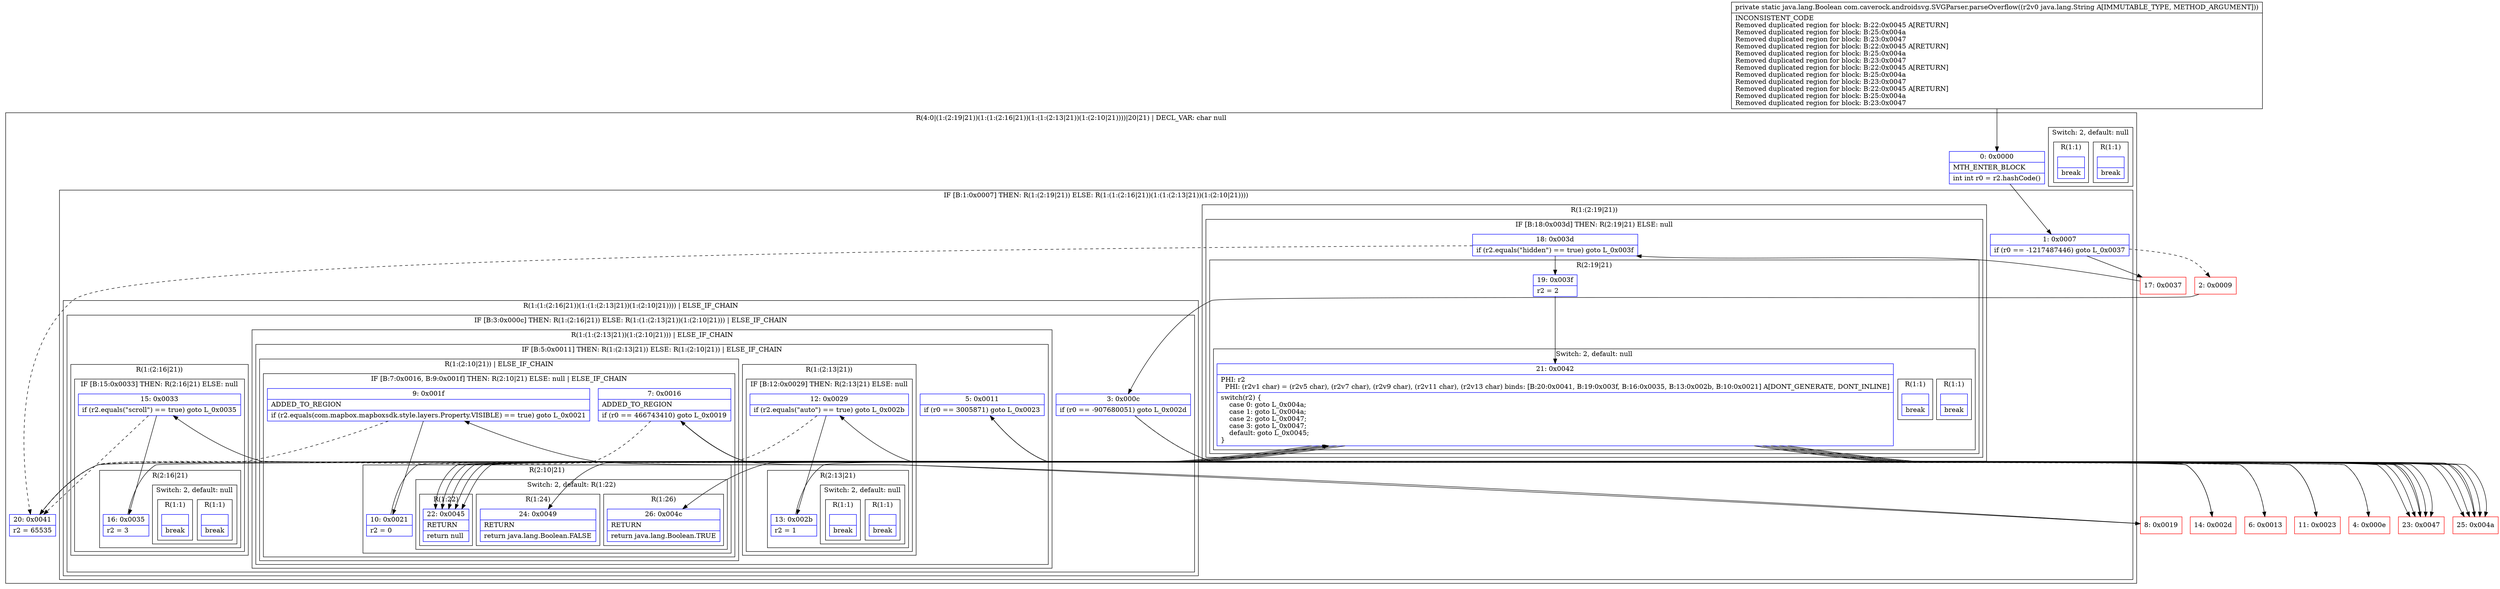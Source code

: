 digraph "CFG forcom.caverock.androidsvg.SVGParser.parseOverflow(Ljava\/lang\/String;)Ljava\/lang\/Boolean;" {
subgraph cluster_Region_1538561416 {
label = "R(4:0|(1:(2:19|21))(1:(1:(2:16|21))(1:(1:(2:13|21))(1:(2:10|21))))|20|21) | DECL_VAR: char null\l";
node [shape=record,color=blue];
Node_0 [shape=record,label="{0\:\ 0x0000|MTH_ENTER_BLOCK\l|int int r0 = r2.hashCode()\l}"];
subgraph cluster_IfRegion_1817399181 {
label = "IF [B:1:0x0007] THEN: R(1:(2:19|21)) ELSE: R(1:(1:(2:16|21))(1:(1:(2:13|21))(1:(2:10|21))))";
node [shape=record,color=blue];
Node_1 [shape=record,label="{1\:\ 0x0007|if (r0 == \-1217487446) goto L_0x0037\l}"];
subgraph cluster_Region_968103730 {
label = "R(1:(2:19|21))";
node [shape=record,color=blue];
subgraph cluster_IfRegion_156206930 {
label = "IF [B:18:0x003d] THEN: R(2:19|21) ELSE: null";
node [shape=record,color=blue];
Node_18 [shape=record,label="{18\:\ 0x003d|if (r2.equals(\"hidden\") == true) goto L_0x003f\l}"];
subgraph cluster_Region_582366520 {
label = "R(2:19|21)";
node [shape=record,color=blue];
Node_19 [shape=record,label="{19\:\ 0x003f|r2 = 2\l}"];
subgraph cluster_SwitchRegion_1611139189 {
label = "Switch: 2, default: null";
node [shape=record,color=blue];
Node_21 [shape=record,label="{21\:\ 0x0042|PHI: r2 \l  PHI: (r2v1 char) = (r2v5 char), (r2v7 char), (r2v9 char), (r2v11 char), (r2v13 char) binds: [B:20:0x0041, B:19:0x003f, B:16:0x0035, B:13:0x002b, B:10:0x0021] A[DONT_GENERATE, DONT_INLINE]\l|switch(r2) \{\l    case 0: goto L_0x004a;\l    case 1: goto L_0x004a;\l    case 2: goto L_0x0047;\l    case 3: goto L_0x0047;\l    default: goto L_0x0045;\l\}\l}"];
subgraph cluster_Region_1167398950 {
label = "R(1:1)";
node [shape=record,color=blue];
Node_InsnContainer_1551997473 [shape=record,label="{|break\l}"];
}
subgraph cluster_Region_696382452 {
label = "R(1:1)";
node [shape=record,color=blue];
Node_InsnContainer_157949201 [shape=record,label="{|break\l}"];
}
}
}
}
}
subgraph cluster_Region_1691578418 {
label = "R(1:(1:(2:16|21))(1:(1:(2:13|21))(1:(2:10|21)))) | ELSE_IF_CHAIN\l";
node [shape=record,color=blue];
subgraph cluster_IfRegion_236103155 {
label = "IF [B:3:0x000c] THEN: R(1:(2:16|21)) ELSE: R(1:(1:(2:13|21))(1:(2:10|21))) | ELSE_IF_CHAIN\l";
node [shape=record,color=blue];
Node_3 [shape=record,label="{3\:\ 0x000c|if (r0 == \-907680051) goto L_0x002d\l}"];
subgraph cluster_Region_886291995 {
label = "R(1:(2:16|21))";
node [shape=record,color=blue];
subgraph cluster_IfRegion_317453606 {
label = "IF [B:15:0x0033] THEN: R(2:16|21) ELSE: null";
node [shape=record,color=blue];
Node_15 [shape=record,label="{15\:\ 0x0033|if (r2.equals(\"scroll\") == true) goto L_0x0035\l}"];
subgraph cluster_Region_957358496 {
label = "R(2:16|21)";
node [shape=record,color=blue];
Node_16 [shape=record,label="{16\:\ 0x0035|r2 = 3\l}"];
subgraph cluster_SwitchRegion_1269883135 {
label = "Switch: 2, default: null";
node [shape=record,color=blue];
Node_21 [shape=record,label="{21\:\ 0x0042|PHI: r2 \l  PHI: (r2v1 char) = (r2v5 char), (r2v7 char), (r2v9 char), (r2v11 char), (r2v13 char) binds: [B:20:0x0041, B:19:0x003f, B:16:0x0035, B:13:0x002b, B:10:0x0021] A[DONT_GENERATE, DONT_INLINE]\l|switch(r2) \{\l    case 0: goto L_0x004a;\l    case 1: goto L_0x004a;\l    case 2: goto L_0x0047;\l    case 3: goto L_0x0047;\l    default: goto L_0x0045;\l\}\l}"];
subgraph cluster_Region_874335067 {
label = "R(1:1)";
node [shape=record,color=blue];
Node_InsnContainer_496437413 [shape=record,label="{|break\l}"];
}
subgraph cluster_Region_1352178932 {
label = "R(1:1)";
node [shape=record,color=blue];
Node_InsnContainer_476260608 [shape=record,label="{|break\l}"];
}
}
}
}
}
subgraph cluster_Region_1123741252 {
label = "R(1:(1:(2:13|21))(1:(2:10|21))) | ELSE_IF_CHAIN\l";
node [shape=record,color=blue];
subgraph cluster_IfRegion_730394419 {
label = "IF [B:5:0x0011] THEN: R(1:(2:13|21)) ELSE: R(1:(2:10|21)) | ELSE_IF_CHAIN\l";
node [shape=record,color=blue];
Node_5 [shape=record,label="{5\:\ 0x0011|if (r0 == 3005871) goto L_0x0023\l}"];
subgraph cluster_Region_1728910494 {
label = "R(1:(2:13|21))";
node [shape=record,color=blue];
subgraph cluster_IfRegion_1936087991 {
label = "IF [B:12:0x0029] THEN: R(2:13|21) ELSE: null";
node [shape=record,color=blue];
Node_12 [shape=record,label="{12\:\ 0x0029|if (r2.equals(\"auto\") == true) goto L_0x002b\l}"];
subgraph cluster_Region_1426956486 {
label = "R(2:13|21)";
node [shape=record,color=blue];
Node_13 [shape=record,label="{13\:\ 0x002b|r2 = 1\l}"];
subgraph cluster_SwitchRegion_1992841202 {
label = "Switch: 2, default: null";
node [shape=record,color=blue];
Node_21 [shape=record,label="{21\:\ 0x0042|PHI: r2 \l  PHI: (r2v1 char) = (r2v5 char), (r2v7 char), (r2v9 char), (r2v11 char), (r2v13 char) binds: [B:20:0x0041, B:19:0x003f, B:16:0x0035, B:13:0x002b, B:10:0x0021] A[DONT_GENERATE, DONT_INLINE]\l|switch(r2) \{\l    case 0: goto L_0x004a;\l    case 1: goto L_0x004a;\l    case 2: goto L_0x0047;\l    case 3: goto L_0x0047;\l    default: goto L_0x0045;\l\}\l}"];
subgraph cluster_Region_1674907553 {
label = "R(1:1)";
node [shape=record,color=blue];
Node_InsnContainer_1819496097 [shape=record,label="{|break\l}"];
}
subgraph cluster_Region_763960187 {
label = "R(1:1)";
node [shape=record,color=blue];
Node_InsnContainer_424324863 [shape=record,label="{|break\l}"];
}
}
}
}
}
subgraph cluster_Region_1378423408 {
label = "R(1:(2:10|21)) | ELSE_IF_CHAIN\l";
node [shape=record,color=blue];
subgraph cluster_IfRegion_1416574751 {
label = "IF [B:7:0x0016, B:9:0x001f] THEN: R(2:10|21) ELSE: null | ELSE_IF_CHAIN\l";
node [shape=record,color=blue];
Node_7 [shape=record,label="{7\:\ 0x0016|ADDED_TO_REGION\l|if (r0 == 466743410) goto L_0x0019\l}"];
Node_9 [shape=record,label="{9\:\ 0x001f|ADDED_TO_REGION\l|if (r2.equals(com.mapbox.mapboxsdk.style.layers.Property.VISIBLE) == true) goto L_0x0021\l}"];
subgraph cluster_Region_2029494967 {
label = "R(2:10|21)";
node [shape=record,color=blue];
Node_10 [shape=record,label="{10\:\ 0x0021|r2 = 0\l}"];
subgraph cluster_SwitchRegion_618223826 {
label = "Switch: 2, default: R(1:22)";
node [shape=record,color=blue];
Node_21 [shape=record,label="{21\:\ 0x0042|PHI: r2 \l  PHI: (r2v1 char) = (r2v5 char), (r2v7 char), (r2v9 char), (r2v11 char), (r2v13 char) binds: [B:20:0x0041, B:19:0x003f, B:16:0x0035, B:13:0x002b, B:10:0x0021] A[DONT_GENERATE, DONT_INLINE]\l|switch(r2) \{\l    case 0: goto L_0x004a;\l    case 1: goto L_0x004a;\l    case 2: goto L_0x0047;\l    case 3: goto L_0x0047;\l    default: goto L_0x0045;\l\}\l}"];
subgraph cluster_Region_1106173425 {
label = "R(1:26)";
node [shape=record,color=blue];
Node_26 [shape=record,label="{26\:\ 0x004c|RETURN\l|return java.lang.Boolean.TRUE\l}"];
}
subgraph cluster_Region_220180069 {
label = "R(1:24)";
node [shape=record,color=blue];
Node_24 [shape=record,label="{24\:\ 0x0049|RETURN\l|return java.lang.Boolean.FALSE\l}"];
}
subgraph cluster_Region_398427940 {
label = "R(1:22)";
node [shape=record,color=blue];
Node_22 [shape=record,label="{22\:\ 0x0045|RETURN\l|return null\l}"];
}
}
}
}
}
}
}
}
}
}
Node_20 [shape=record,label="{20\:\ 0x0041|r2 = 65535\l}"];
subgraph cluster_SwitchRegion_2043564745 {
label = "Switch: 2, default: null";
node [shape=record,color=blue];
Node_21 [shape=record,label="{21\:\ 0x0042|PHI: r2 \l  PHI: (r2v1 char) = (r2v5 char), (r2v7 char), (r2v9 char), (r2v11 char), (r2v13 char) binds: [B:20:0x0041, B:19:0x003f, B:16:0x0035, B:13:0x002b, B:10:0x0021] A[DONT_GENERATE, DONT_INLINE]\l|switch(r2) \{\l    case 0: goto L_0x004a;\l    case 1: goto L_0x004a;\l    case 2: goto L_0x0047;\l    case 3: goto L_0x0047;\l    default: goto L_0x0045;\l\}\l}"];
subgraph cluster_Region_1316489556 {
label = "R(1:1)";
node [shape=record,color=blue];
Node_InsnContainer_1055193720 [shape=record,label="{|break\l}"];
}
subgraph cluster_Region_1435098151 {
label = "R(1:1)";
node [shape=record,color=blue];
Node_InsnContainer_1591379013 [shape=record,label="{|break\l}"];
}
}
}
Node_2 [shape=record,color=red,label="{2\:\ 0x0009}"];
Node_4 [shape=record,color=red,label="{4\:\ 0x000e}"];
Node_6 [shape=record,color=red,label="{6\:\ 0x0013}"];
Node_8 [shape=record,color=red,label="{8\:\ 0x0019}"];
Node_11 [shape=record,color=red,label="{11\:\ 0x0023}"];
Node_14 [shape=record,color=red,label="{14\:\ 0x002d}"];
Node_17 [shape=record,color=red,label="{17\:\ 0x0037}"];
Node_23 [shape=record,color=red,label="{23\:\ 0x0047}"];
Node_25 [shape=record,color=red,label="{25\:\ 0x004a}"];
MethodNode[shape=record,label="{private static java.lang.Boolean com.caverock.androidsvg.SVGParser.parseOverflow((r2v0 java.lang.String A[IMMUTABLE_TYPE, METHOD_ARGUMENT]))  | INCONSISTENT_CODE\lRemoved duplicated region for block: B:22:0x0045 A[RETURN]\lRemoved duplicated region for block: B:25:0x004a \lRemoved duplicated region for block: B:23:0x0047 \lRemoved duplicated region for block: B:22:0x0045 A[RETURN]\lRemoved duplicated region for block: B:25:0x004a \lRemoved duplicated region for block: B:23:0x0047 \lRemoved duplicated region for block: B:22:0x0045 A[RETURN]\lRemoved duplicated region for block: B:25:0x004a \lRemoved duplicated region for block: B:23:0x0047 \lRemoved duplicated region for block: B:22:0x0045 A[RETURN]\lRemoved duplicated region for block: B:25:0x004a \lRemoved duplicated region for block: B:23:0x0047 \l}"];
MethodNode -> Node_0;
Node_0 -> Node_1;
Node_1 -> Node_2[style=dashed];
Node_1 -> Node_17;
Node_18 -> Node_19;
Node_18 -> Node_20[style=dashed];
Node_19 -> Node_21;
Node_21 -> Node_22;
Node_21 -> Node_23;
Node_21 -> Node_25;
Node_3 -> Node_4[style=dashed];
Node_3 -> Node_14;
Node_15 -> Node_16;
Node_15 -> Node_20[style=dashed];
Node_16 -> Node_21;
Node_21 -> Node_22;
Node_21 -> Node_23;
Node_21 -> Node_25;
Node_5 -> Node_6[style=dashed];
Node_5 -> Node_11;
Node_12 -> Node_13;
Node_12 -> Node_20[style=dashed];
Node_13 -> Node_21;
Node_21 -> Node_22;
Node_21 -> Node_23;
Node_21 -> Node_25;
Node_7 -> Node_8;
Node_7 -> Node_20[style=dashed];
Node_9 -> Node_10;
Node_9 -> Node_20[style=dashed];
Node_10 -> Node_21;
Node_21 -> Node_22;
Node_21 -> Node_23;
Node_21 -> Node_25;
Node_20 -> Node_21;
Node_21 -> Node_22;
Node_21 -> Node_23;
Node_21 -> Node_25;
Node_2 -> Node_3;
Node_4 -> Node_5;
Node_6 -> Node_7;
Node_8 -> Node_9;
Node_11 -> Node_12;
Node_14 -> Node_15;
Node_17 -> Node_18;
Node_23 -> Node_24;
Node_25 -> Node_26;
}

